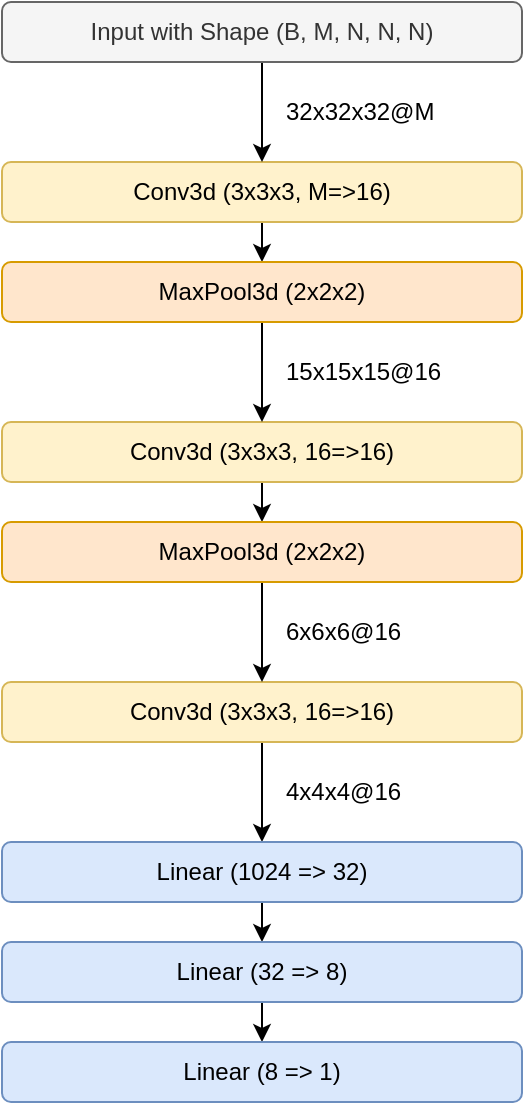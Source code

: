 <mxfile version="14.7.0"><diagram id="5qBoFy57j0bTeN94xgZS" name="Page-1"><mxGraphModel dx="946" dy="572" grid="1" gridSize="10" guides="1" tooltips="1" connect="1" arrows="1" fold="1" page="1" pageScale="1" pageWidth="1169" pageHeight="827" math="0" shadow="0"><root><mxCell id="0"/><mxCell id="1" parent="0"/><mxCell id="-cskrDSh_KA6iS4CnIxq-7" style="edgeStyle=orthogonalEdgeStyle;rounded=0;orthogonalLoop=1;jettySize=auto;html=1;exitX=0.5;exitY=1;exitDx=0;exitDy=0;entryX=0.5;entryY=0;entryDx=0;entryDy=0;" parent="1" source="-cskrDSh_KA6iS4CnIxq-1" target="-cskrDSh_KA6iS4CnIxq-4" edge="1"><mxGeometry relative="1" as="geometry"/></mxCell><mxCell id="-cskrDSh_KA6iS4CnIxq-1" value="Conv3d (3x3x3, M=&amp;gt;16)" style="rounded=1;whiteSpace=wrap;html=1;fillColor=#fff2cc;strokeColor=#d6b656;" parent="1" vertex="1"><mxGeometry x="420" y="240" width="260" height="30" as="geometry"/></mxCell><mxCell id="-cskrDSh_KA6iS4CnIxq-18" style="edgeStyle=orthogonalEdgeStyle;rounded=0;orthogonalLoop=1;jettySize=auto;html=1;exitX=0.5;exitY=1;exitDx=0;exitDy=0;entryX=0.5;entryY=0;entryDx=0;entryDy=0;" parent="1" source="-cskrDSh_KA6iS4CnIxq-2" target="-cskrDSh_KA6iS4CnIxq-15" edge="1"><mxGeometry relative="1" as="geometry"/></mxCell><mxCell id="-cskrDSh_KA6iS4CnIxq-2" value="Conv3d (3x3x3, 16=&amp;gt;16)" style="rounded=1;whiteSpace=wrap;html=1;fillColor=#fff2cc;strokeColor=#d6b656;" parent="1" vertex="1"><mxGeometry x="420" y="500" width="260" height="30" as="geometry"/></mxCell><mxCell id="-cskrDSh_KA6iS4CnIxq-9" style="edgeStyle=orthogonalEdgeStyle;rounded=0;orthogonalLoop=1;jettySize=auto;html=1;exitX=0.5;exitY=1;exitDx=0;exitDy=0;entryX=0.5;entryY=0;entryDx=0;entryDy=0;" parent="1" source="-cskrDSh_KA6iS4CnIxq-3" target="-cskrDSh_KA6iS4CnIxq-6" edge="1"><mxGeometry relative="1" as="geometry"/></mxCell><mxCell id="-cskrDSh_KA6iS4CnIxq-3" value="Conv3d (3x3x3, 16=&amp;gt;16)" style="rounded=1;whiteSpace=wrap;html=1;fillColor=#fff2cc;strokeColor=#d6b656;" parent="1" vertex="1"><mxGeometry x="420" y="370" width="260" height="30" as="geometry"/></mxCell><mxCell id="-cskrDSh_KA6iS4CnIxq-8" style="edgeStyle=orthogonalEdgeStyle;rounded=0;orthogonalLoop=1;jettySize=auto;html=1;exitX=0.5;exitY=1;exitDx=0;exitDy=0;entryX=0.5;entryY=0;entryDx=0;entryDy=0;" parent="1" source="-cskrDSh_KA6iS4CnIxq-4" target="-cskrDSh_KA6iS4CnIxq-3" edge="1"><mxGeometry relative="1" as="geometry"/></mxCell><mxCell id="-cskrDSh_KA6iS4CnIxq-4" value="MaxPool3d (2x2x2)" style="rounded=1;whiteSpace=wrap;html=1;fillColor=#ffe6cc;strokeColor=#d79b00;" parent="1" vertex="1"><mxGeometry x="420" y="290" width="260" height="30" as="geometry"/></mxCell><mxCell id="-cskrDSh_KA6iS4CnIxq-10" style="edgeStyle=orthogonalEdgeStyle;rounded=0;orthogonalLoop=1;jettySize=auto;html=1;exitX=0.5;exitY=1;exitDx=0;exitDy=0;entryX=0.5;entryY=0;entryDx=0;entryDy=0;" parent="1" source="-cskrDSh_KA6iS4CnIxq-6" target="-cskrDSh_KA6iS4CnIxq-2" edge="1"><mxGeometry relative="1" as="geometry"/></mxCell><mxCell id="-cskrDSh_KA6iS4CnIxq-6" value="MaxPool3d (2x2x2)" style="rounded=1;whiteSpace=wrap;html=1;fillColor=#ffe6cc;strokeColor=#d79b00;" parent="1" vertex="1"><mxGeometry x="420" y="420" width="260" height="30" as="geometry"/></mxCell><mxCell id="-cskrDSh_KA6iS4CnIxq-12" style="edgeStyle=orthogonalEdgeStyle;rounded=0;orthogonalLoop=1;jettySize=auto;html=1;exitX=0.5;exitY=1;exitDx=0;exitDy=0;entryX=0.5;entryY=0;entryDx=0;entryDy=0;" parent="1" source="-cskrDSh_KA6iS4CnIxq-11" target="-cskrDSh_KA6iS4CnIxq-1" edge="1"><mxGeometry relative="1" as="geometry"/></mxCell><mxCell id="-cskrDSh_KA6iS4CnIxq-11" value="Input with Shape (B, M, N, N, N)" style="rounded=1;whiteSpace=wrap;html=1;fillColor=#f5f5f5;strokeColor=#666666;fontColor=#333333;" parent="1" vertex="1"><mxGeometry x="420" y="160" width="260" height="30" as="geometry"/></mxCell><mxCell id="-cskrDSh_KA6iS4CnIxq-13" value="32x32x32@M" style="text;html=1;strokeColor=none;fillColor=none;align=left;verticalAlign=middle;whiteSpace=wrap;rounded=0;" parent="1" vertex="1"><mxGeometry x="560" y="190" width="120" height="50" as="geometry"/></mxCell><mxCell id="-cskrDSh_KA6iS4CnIxq-19" style="edgeStyle=orthogonalEdgeStyle;rounded=0;orthogonalLoop=1;jettySize=auto;html=1;exitX=0.5;exitY=1;exitDx=0;exitDy=0;entryX=0.5;entryY=0;entryDx=0;entryDy=0;" parent="1" source="-cskrDSh_KA6iS4CnIxq-15" target="-cskrDSh_KA6iS4CnIxq-16" edge="1"><mxGeometry relative="1" as="geometry"/></mxCell><mxCell id="-cskrDSh_KA6iS4CnIxq-15" value="Linear (1024 =&amp;gt; 32)" style="rounded=1;whiteSpace=wrap;html=1;fillColor=#dae8fc;strokeColor=#6c8ebf;" parent="1" vertex="1"><mxGeometry x="420" y="580" width="260" height="30" as="geometry"/></mxCell><mxCell id="-cskrDSh_KA6iS4CnIxq-20" style="edgeStyle=orthogonalEdgeStyle;rounded=0;orthogonalLoop=1;jettySize=auto;html=1;exitX=0.5;exitY=1;exitDx=0;exitDy=0;entryX=0.5;entryY=0;entryDx=0;entryDy=0;" parent="1" source="-cskrDSh_KA6iS4CnIxq-16" target="-cskrDSh_KA6iS4CnIxq-17" edge="1"><mxGeometry relative="1" as="geometry"/></mxCell><mxCell id="-cskrDSh_KA6iS4CnIxq-16" value="Linear (32 =&amp;gt; 8)" style="rounded=1;whiteSpace=wrap;html=1;fillColor=#dae8fc;strokeColor=#6c8ebf;" parent="1" vertex="1"><mxGeometry x="420" y="630" width="260" height="30" as="geometry"/></mxCell><mxCell id="-cskrDSh_KA6iS4CnIxq-17" value="Linear (8 =&amp;gt; 1)" style="rounded=1;whiteSpace=wrap;html=1;fillColor=#dae8fc;strokeColor=#6c8ebf;" parent="1" vertex="1"><mxGeometry x="420" y="680" width="260" height="30" as="geometry"/></mxCell><mxCell id="-cskrDSh_KA6iS4CnIxq-21" value="15x15x15@16" style="text;html=1;strokeColor=none;fillColor=none;align=left;verticalAlign=middle;whiteSpace=wrap;rounded=0;" parent="1" vertex="1"><mxGeometry x="560" y="320" width="120" height="50" as="geometry"/></mxCell><mxCell id="-cskrDSh_KA6iS4CnIxq-22" value="6x6x6@16" style="text;html=1;strokeColor=none;fillColor=none;align=left;verticalAlign=middle;whiteSpace=wrap;rounded=0;" parent="1" vertex="1"><mxGeometry x="560" y="450" width="120" height="50" as="geometry"/></mxCell><mxCell id="-cskrDSh_KA6iS4CnIxq-23" value="4x4x4@16" style="text;html=1;strokeColor=none;fillColor=none;align=left;verticalAlign=middle;whiteSpace=wrap;rounded=0;" parent="1" vertex="1"><mxGeometry x="560" y="530" width="120" height="50" as="geometry"/></mxCell></root></mxGraphModel></diagram></mxfile>
